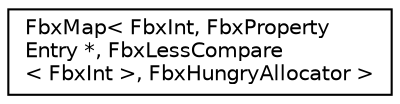 digraph "クラス階層図"
{
  edge [fontname="Helvetica",fontsize="10",labelfontname="Helvetica",labelfontsize="10"];
  node [fontname="Helvetica",fontsize="10",shape=record];
  rankdir="LR";
  Node0 [label="FbxMap\< FbxInt, FbxProperty\lEntry *, FbxLessCompare\l\< FbxInt \>, FbxHungryAllocator \>",height=0.2,width=0.4,color="black", fillcolor="white", style="filled",URL="$class_fbx_map.html"];
}
